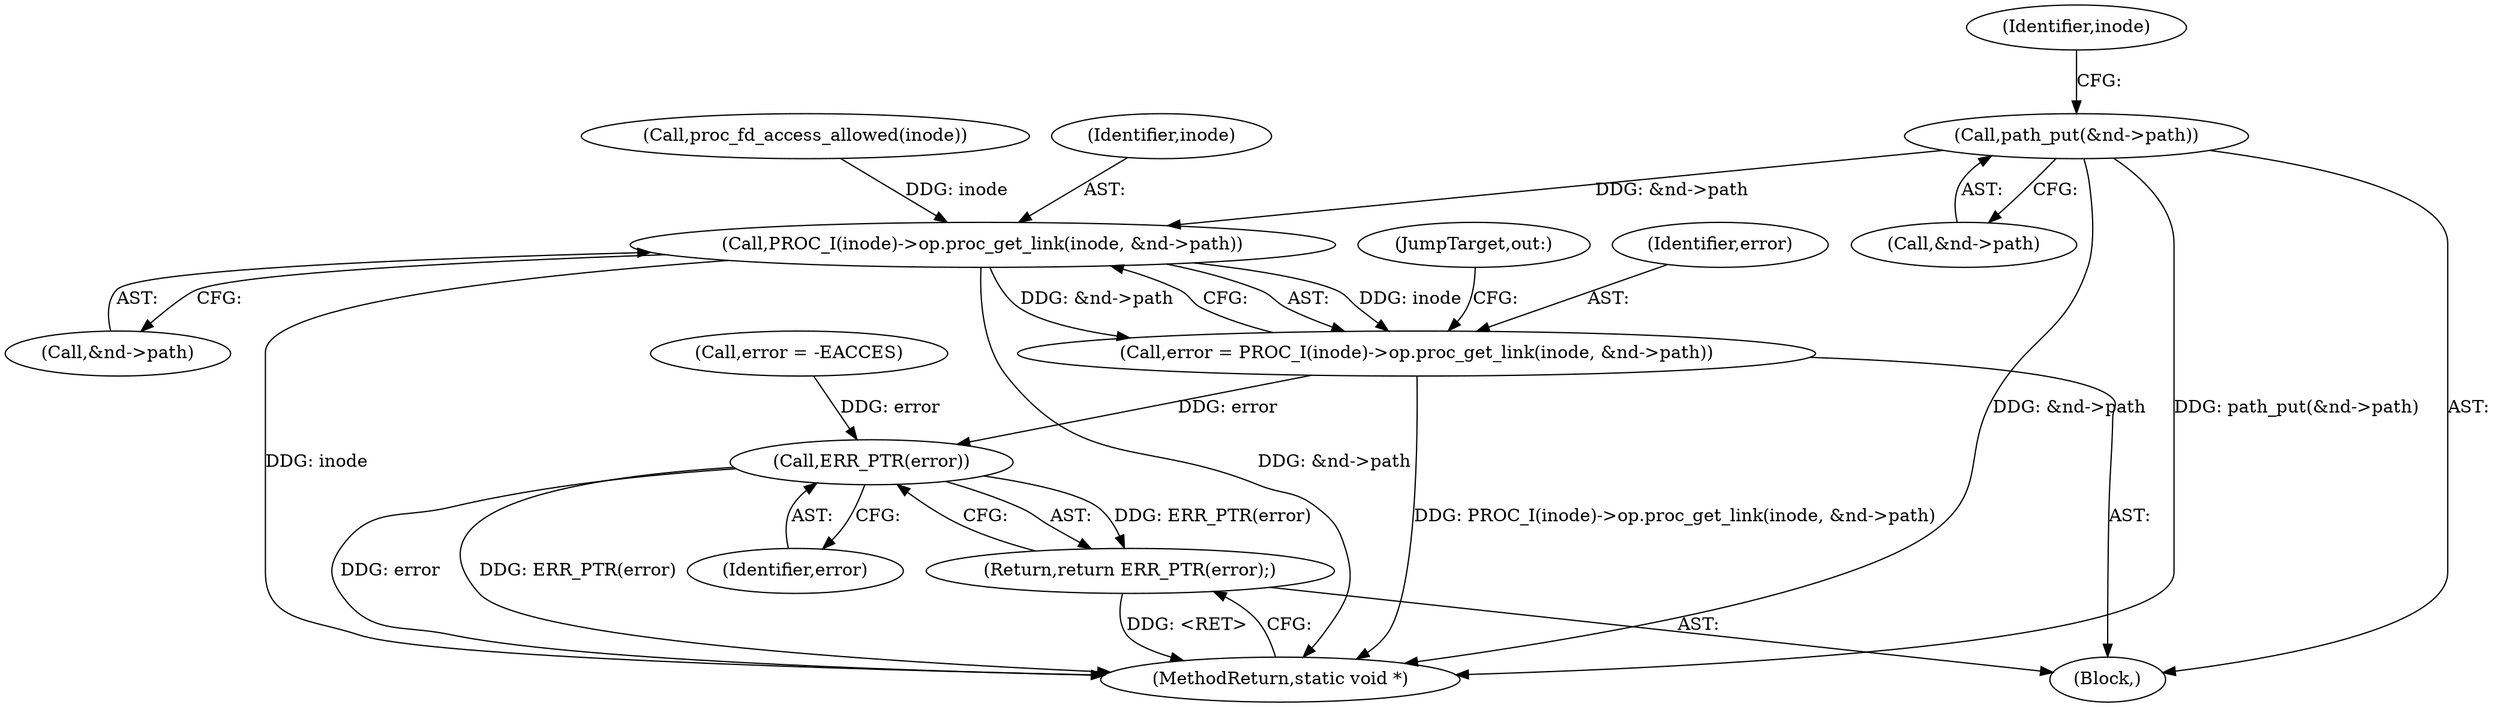 digraph "0_linux_86acdca1b63e6890540fa19495cfc708beff3d8b_0@pointer" {
"1000117" [label="(Call,path_put(&nd->path))"];
"1000129" [label="(Call,PROC_I(inode)->op.proc_get_link(inode, &nd->path))"];
"1000127" [label="(Call,error = PROC_I(inode)->op.proc_get_link(inode, &nd->path))"];
"1000137" [label="(Call,ERR_PTR(error))"];
"1000136" [label="(Return,return ERR_PTR(error);)"];
"1000118" [label="(Call,&nd->path)"];
"1000124" [label="(Call,proc_fd_access_allowed(inode))"];
"1000125" [label="(Identifier,inode)"];
"1000137" [label="(Call,ERR_PTR(error))"];
"1000113" [label="(Call,error = -EACCES)"];
"1000135" [label="(JumpTarget,out:)"];
"1000139" [label="(MethodReturn,static void *)"];
"1000127" [label="(Call,error = PROC_I(inode)->op.proc_get_link(inode, &nd->path))"];
"1000131" [label="(Call,&nd->path)"];
"1000138" [label="(Identifier,error)"];
"1000117" [label="(Call,path_put(&nd->path))"];
"1000105" [label="(Block,)"];
"1000130" [label="(Identifier,inode)"];
"1000129" [label="(Call,PROC_I(inode)->op.proc_get_link(inode, &nd->path))"];
"1000136" [label="(Return,return ERR_PTR(error);)"];
"1000128" [label="(Identifier,error)"];
"1000117" -> "1000105"  [label="AST: "];
"1000117" -> "1000118"  [label="CFG: "];
"1000118" -> "1000117"  [label="AST: "];
"1000125" -> "1000117"  [label="CFG: "];
"1000117" -> "1000139"  [label="DDG: path_put(&nd->path)"];
"1000117" -> "1000139"  [label="DDG: &nd->path"];
"1000117" -> "1000129"  [label="DDG: &nd->path"];
"1000129" -> "1000127"  [label="AST: "];
"1000129" -> "1000131"  [label="CFG: "];
"1000130" -> "1000129"  [label="AST: "];
"1000131" -> "1000129"  [label="AST: "];
"1000127" -> "1000129"  [label="CFG: "];
"1000129" -> "1000139"  [label="DDG: inode"];
"1000129" -> "1000139"  [label="DDG: &nd->path"];
"1000129" -> "1000127"  [label="DDG: inode"];
"1000129" -> "1000127"  [label="DDG: &nd->path"];
"1000124" -> "1000129"  [label="DDG: inode"];
"1000127" -> "1000105"  [label="AST: "];
"1000128" -> "1000127"  [label="AST: "];
"1000135" -> "1000127"  [label="CFG: "];
"1000127" -> "1000139"  [label="DDG: PROC_I(inode)->op.proc_get_link(inode, &nd->path)"];
"1000127" -> "1000137"  [label="DDG: error"];
"1000137" -> "1000136"  [label="AST: "];
"1000137" -> "1000138"  [label="CFG: "];
"1000138" -> "1000137"  [label="AST: "];
"1000136" -> "1000137"  [label="CFG: "];
"1000137" -> "1000139"  [label="DDG: error"];
"1000137" -> "1000139"  [label="DDG: ERR_PTR(error)"];
"1000137" -> "1000136"  [label="DDG: ERR_PTR(error)"];
"1000113" -> "1000137"  [label="DDG: error"];
"1000136" -> "1000105"  [label="AST: "];
"1000139" -> "1000136"  [label="CFG: "];
"1000136" -> "1000139"  [label="DDG: <RET>"];
}
